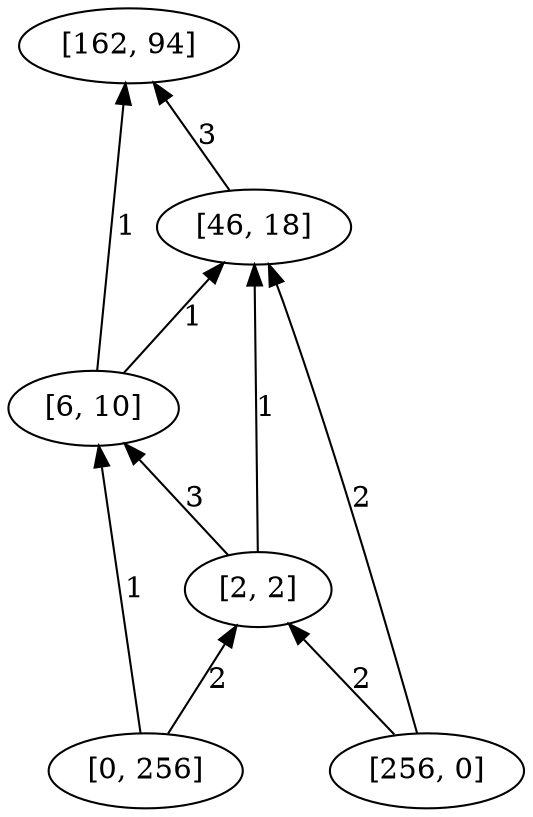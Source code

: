 digraph "DD" { 
rankdir = "BT" 
graph [ ordering = "out"];
5001 -> 2[label = "2"];
5001 -> 4[label = "2"];
5002 -> 3[label = "1"];
5002 -> 4[label = "2"];
2 -> 1[label = "3"];
3 -> 1[label = "1"];
3 -> 2[label = "1"];
4 -> 2[label = "1"];
4 -> 3[label = "3"];
5001 [label = "[256, 0]",  shape = oval]
5002 [label = "[0, 256]",  shape = oval]
1 [label = "[162, 94]",  shape = oval]
2 [label = "[46, 18]",  shape = oval]
3 [label = "[6, 10]",  shape = oval]
4 [label = "[2, 2]",  shape = oval]
}
